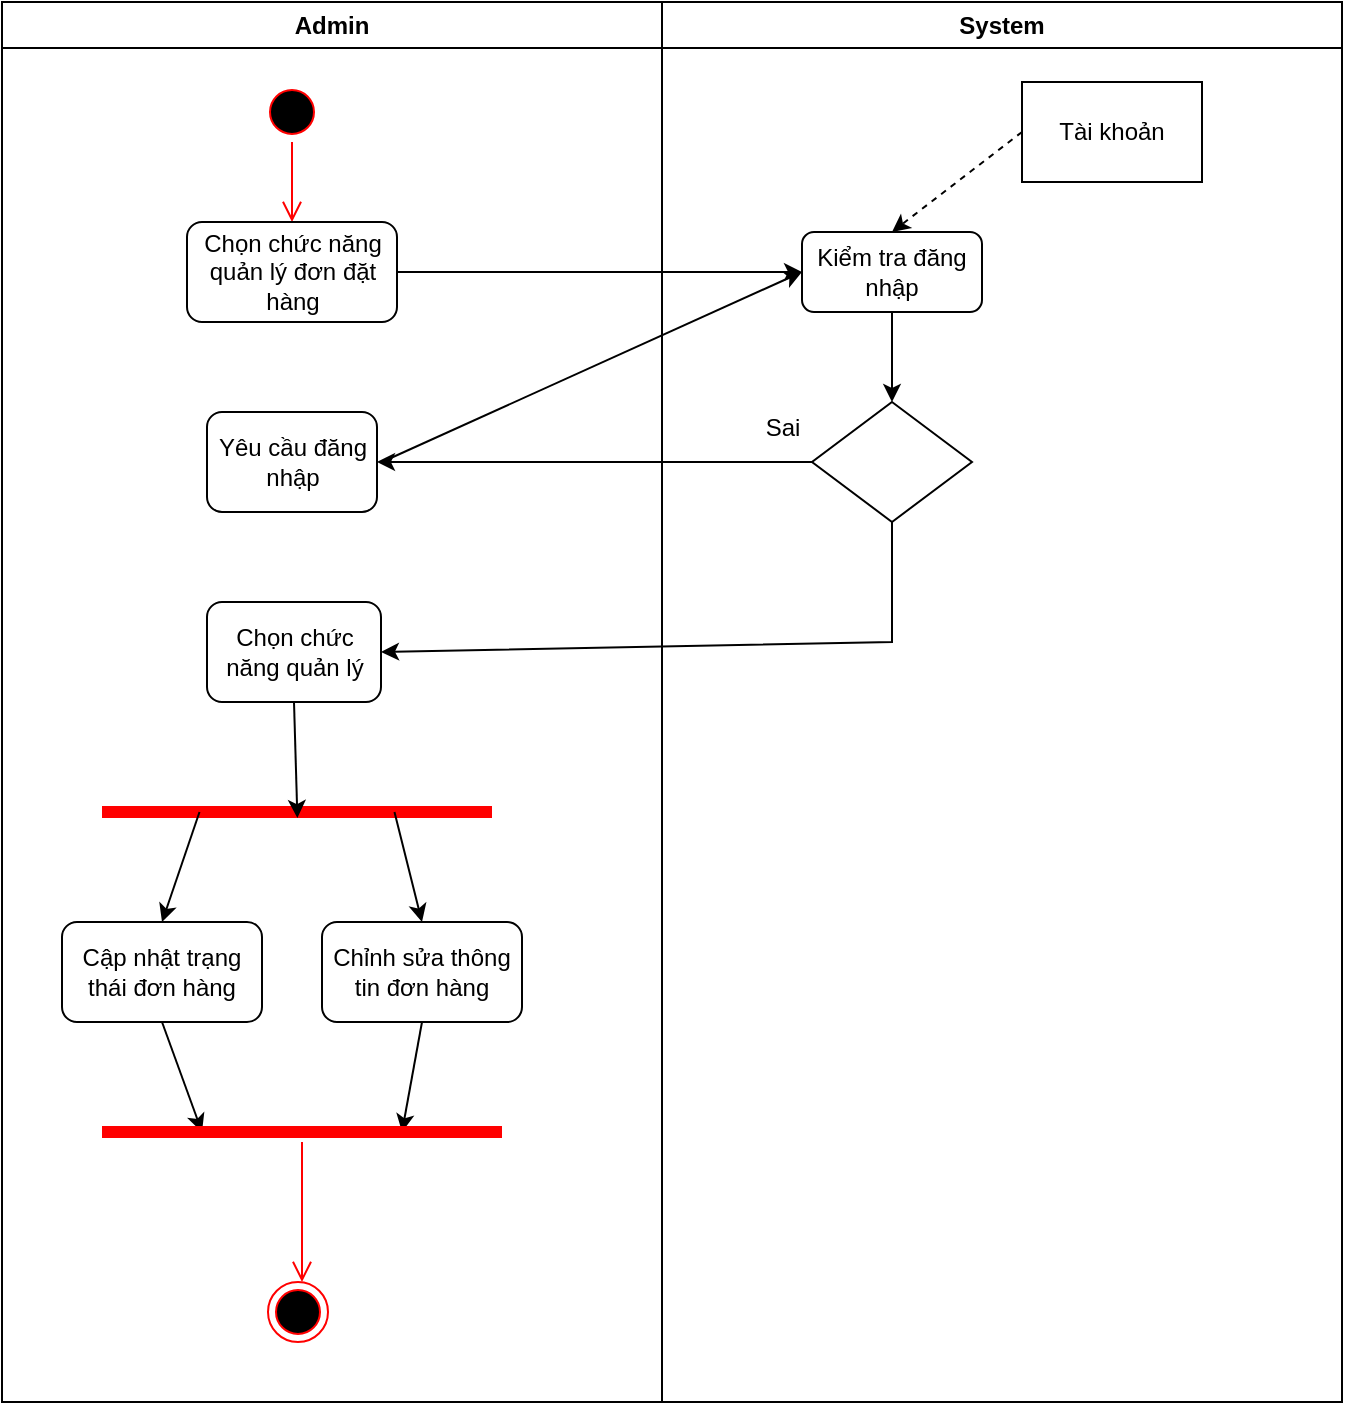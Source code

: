 <mxfile version="26.0.16">
  <diagram name="Page-1" id="e7e014a7-5840-1c2e-5031-d8a46d1fe8dd">
    <mxGraphModel dx="1391" dy="686" grid="1" gridSize="10" guides="1" tooltips="1" connect="1" arrows="1" fold="1" page="1" pageScale="1" pageWidth="1169" pageHeight="826" background="none" math="0" shadow="0">
      <root>
        <mxCell id="0" />
        <mxCell id="1" parent="0" />
        <mxCell id="KLnUujt1nT2IAc9DffuR-41" value="Admin" style="swimlane;whiteSpace=wrap" vertex="1" parent="1">
          <mxGeometry x="290" y="120" width="330" height="700" as="geometry" />
        </mxCell>
        <mxCell id="KLnUujt1nT2IAc9DffuR-44" value="" style="ellipse;html=1;shape=startState;fillColor=#000000;strokeColor=#ff0000;" vertex="1" parent="KLnUujt1nT2IAc9DffuR-41">
          <mxGeometry x="130" y="40" width="30" height="30" as="geometry" />
        </mxCell>
        <mxCell id="KLnUujt1nT2IAc9DffuR-45" value="" style="edgeStyle=orthogonalEdgeStyle;html=1;verticalAlign=bottom;endArrow=open;endSize=8;strokeColor=#ff0000;rounded=0;" edge="1" source="KLnUujt1nT2IAc9DffuR-44" parent="KLnUujt1nT2IAc9DffuR-41">
          <mxGeometry relative="1" as="geometry">
            <mxPoint x="145" y="110" as="targetPoint" />
          </mxGeometry>
        </mxCell>
        <mxCell id="KLnUujt1nT2IAc9DffuR-46" value="Chọn chức năng quản lý đơn đặt hàng" style="rounded=1;whiteSpace=wrap;html=1;" vertex="1" parent="KLnUujt1nT2IAc9DffuR-41">
          <mxGeometry x="92.5" y="110" width="105" height="50" as="geometry" />
        </mxCell>
        <mxCell id="KLnUujt1nT2IAc9DffuR-47" value="" style="endArrow=classic;html=1;rounded=0;exitX=1;exitY=0.5;exitDx=0;exitDy=0;" edge="1" parent="KLnUujt1nT2IAc9DffuR-41" source="KLnUujt1nT2IAc9DffuR-46">
          <mxGeometry width="50" height="50" relative="1" as="geometry">
            <mxPoint x="250" y="180" as="sourcePoint" />
            <mxPoint x="400" y="135" as="targetPoint" />
          </mxGeometry>
        </mxCell>
        <mxCell id="KLnUujt1nT2IAc9DffuR-55" value="Yêu cầu đăng nhập" style="rounded=1;whiteSpace=wrap;html=1;" vertex="1" parent="KLnUujt1nT2IAc9DffuR-41">
          <mxGeometry x="102.5" y="205" width="85" height="50" as="geometry" />
        </mxCell>
        <mxCell id="KLnUujt1nT2IAc9DffuR-58" value="" style="endArrow=classic;html=1;rounded=0;entryX=0;entryY=0.5;entryDx=0;entryDy=0;" edge="1" parent="KLnUujt1nT2IAc9DffuR-41" target="KLnUujt1nT2IAc9DffuR-48">
          <mxGeometry width="50" height="50" relative="1" as="geometry">
            <mxPoint x="190" y="230" as="sourcePoint" />
            <mxPoint x="270" y="170" as="targetPoint" />
          </mxGeometry>
        </mxCell>
        <mxCell id="KLnUujt1nT2IAc9DffuR-60" value="" style="shape=line;html=1;strokeWidth=6;strokeColor=#ff0000;" vertex="1" parent="KLnUujt1nT2IAc9DffuR-41">
          <mxGeometry x="50" y="400" width="195" height="10" as="geometry" />
        </mxCell>
        <mxCell id="KLnUujt1nT2IAc9DffuR-62" value="Chọn chức năng quản lý" style="rounded=1;whiteSpace=wrap;html=1;" vertex="1" parent="KLnUujt1nT2IAc9DffuR-41">
          <mxGeometry x="102.5" y="300" width="87" height="50" as="geometry" />
        </mxCell>
        <mxCell id="KLnUujt1nT2IAc9DffuR-63" value="" style="endArrow=classic;html=1;rounded=0;exitX=0.5;exitY=1;exitDx=0;exitDy=0;entryX=0.501;entryY=0.803;entryDx=0;entryDy=0;entryPerimeter=0;" edge="1" parent="KLnUujt1nT2IAc9DffuR-41" source="KLnUujt1nT2IAc9DffuR-62" target="KLnUujt1nT2IAc9DffuR-60">
          <mxGeometry width="50" height="50" relative="1" as="geometry">
            <mxPoint x="110" y="430" as="sourcePoint" />
            <mxPoint x="160" y="380" as="targetPoint" />
          </mxGeometry>
        </mxCell>
        <mxCell id="KLnUujt1nT2IAc9DffuR-64" value="" style="endArrow=classic;html=1;rounded=0;exitX=0.25;exitY=0.5;exitDx=0;exitDy=0;exitPerimeter=0;entryX=0.5;entryY=0;entryDx=0;entryDy=0;" edge="1" parent="KLnUujt1nT2IAc9DffuR-41" source="KLnUujt1nT2IAc9DffuR-60" target="KLnUujt1nT2IAc9DffuR-66">
          <mxGeometry width="50" height="50" relative="1" as="geometry">
            <mxPoint x="50" y="540" as="sourcePoint" />
            <mxPoint x="100" y="460" as="targetPoint" />
          </mxGeometry>
        </mxCell>
        <mxCell id="KLnUujt1nT2IAc9DffuR-65" value="" style="endArrow=classic;html=1;rounded=0;exitX=0.75;exitY=0.5;exitDx=0;exitDy=0;exitPerimeter=0;entryX=0.5;entryY=0;entryDx=0;entryDy=0;" edge="1" parent="KLnUujt1nT2IAc9DffuR-41" source="KLnUujt1nT2IAc9DffuR-60" target="KLnUujt1nT2IAc9DffuR-67">
          <mxGeometry width="50" height="50" relative="1" as="geometry">
            <mxPoint x="190" y="510" as="sourcePoint" />
            <mxPoint x="190" y="460" as="targetPoint" />
          </mxGeometry>
        </mxCell>
        <mxCell id="KLnUujt1nT2IAc9DffuR-66" value="Cập nhật trạng thái đơn hàng" style="rounded=1;whiteSpace=wrap;html=1;" vertex="1" parent="KLnUujt1nT2IAc9DffuR-41">
          <mxGeometry x="30" y="460" width="100" height="50" as="geometry" />
        </mxCell>
        <mxCell id="KLnUujt1nT2IAc9DffuR-67" value="Chỉnh sửa thông tin đơn hàng" style="rounded=1;whiteSpace=wrap;html=1;" vertex="1" parent="KLnUujt1nT2IAc9DffuR-41">
          <mxGeometry x="160" y="460" width="100" height="50" as="geometry" />
        </mxCell>
        <mxCell id="KLnUujt1nT2IAc9DffuR-68" value="" style="endArrow=classic;html=1;rounded=0;exitX=0.5;exitY=1;exitDx=0;exitDy=0;entryX=0.25;entryY=0.5;entryDx=0;entryDy=0;entryPerimeter=0;" edge="1" parent="KLnUujt1nT2IAc9DffuR-41" source="KLnUujt1nT2IAc9DffuR-66" target="KLnUujt1nT2IAc9DffuR-70">
          <mxGeometry width="50" height="50" relative="1" as="geometry">
            <mxPoint x="50" y="580" as="sourcePoint" />
            <mxPoint x="90" y="560" as="targetPoint" />
          </mxGeometry>
        </mxCell>
        <mxCell id="KLnUujt1nT2IAc9DffuR-69" value="" style="endArrow=classic;html=1;rounded=0;exitX=0.5;exitY=1;exitDx=0;exitDy=0;entryX=0.75;entryY=0.5;entryDx=0;entryDy=0;entryPerimeter=0;" edge="1" parent="KLnUujt1nT2IAc9DffuR-41" source="KLnUujt1nT2IAc9DffuR-67" target="KLnUujt1nT2IAc9DffuR-70">
          <mxGeometry width="50" height="50" relative="1" as="geometry">
            <mxPoint x="170" y="580" as="sourcePoint" />
            <mxPoint x="190" y="560" as="targetPoint" />
          </mxGeometry>
        </mxCell>
        <mxCell id="KLnUujt1nT2IAc9DffuR-70" value="" style="shape=line;html=1;strokeWidth=6;strokeColor=#ff0000;" vertex="1" parent="KLnUujt1nT2IAc9DffuR-41">
          <mxGeometry x="50" y="560" width="200" height="10" as="geometry" />
        </mxCell>
        <mxCell id="KLnUujt1nT2IAc9DffuR-71" value="" style="edgeStyle=orthogonalEdgeStyle;html=1;verticalAlign=bottom;endArrow=open;endSize=8;strokeColor=#ff0000;rounded=0;" edge="1" source="KLnUujt1nT2IAc9DffuR-70" parent="KLnUujt1nT2IAc9DffuR-41">
          <mxGeometry relative="1" as="geometry">
            <mxPoint x="150" y="640" as="targetPoint" />
          </mxGeometry>
        </mxCell>
        <mxCell id="KLnUujt1nT2IAc9DffuR-72" value="" style="ellipse;html=1;shape=endState;fillColor=#000000;strokeColor=#ff0000;" vertex="1" parent="KLnUujt1nT2IAc9DffuR-41">
          <mxGeometry x="133" y="640" width="30" height="30" as="geometry" />
        </mxCell>
        <mxCell id="KLnUujt1nT2IAc9DffuR-43" value="System" style="swimlane;whiteSpace=wrap" vertex="1" parent="1">
          <mxGeometry x="620" y="120" width="340" height="700" as="geometry" />
        </mxCell>
        <mxCell id="KLnUujt1nT2IAc9DffuR-48" value="Kiểm tra đăng nhập" style="rounded=1;whiteSpace=wrap;html=1;" vertex="1" parent="KLnUujt1nT2IAc9DffuR-43">
          <mxGeometry x="70" y="115" width="90" height="40" as="geometry" />
        </mxCell>
        <mxCell id="KLnUujt1nT2IAc9DffuR-50" value="Tài khoản" style="rounded=0;whiteSpace=wrap;html=1;" vertex="1" parent="KLnUujt1nT2IAc9DffuR-43">
          <mxGeometry x="180" y="40" width="90" height="50" as="geometry" />
        </mxCell>
        <mxCell id="KLnUujt1nT2IAc9DffuR-51" value="" style="html=1;labelBackgroundColor=#ffffff;startArrow=none;startFill=0;startSize=6;endArrow=classic;endFill=1;endSize=6;jettySize=auto;orthogonalLoop=1;strokeWidth=1;dashed=1;fontSize=14;rounded=0;entryX=0.5;entryY=0;entryDx=0;entryDy=0;exitX=0;exitY=0.5;exitDx=0;exitDy=0;" edge="1" parent="KLnUujt1nT2IAc9DffuR-43" source="KLnUujt1nT2IAc9DffuR-50" target="KLnUujt1nT2IAc9DffuR-48">
          <mxGeometry width="60" height="60" relative="1" as="geometry">
            <mxPoint x="40" y="120" as="sourcePoint" />
            <mxPoint x="100" y="60" as="targetPoint" />
          </mxGeometry>
        </mxCell>
        <mxCell id="KLnUujt1nT2IAc9DffuR-52" value="" style="endArrow=classic;html=1;rounded=0;exitX=0.5;exitY=1;exitDx=0;exitDy=0;entryX=0.5;entryY=0;entryDx=0;entryDy=0;" edge="1" parent="KLnUujt1nT2IAc9DffuR-43" source="KLnUujt1nT2IAc9DffuR-48" target="KLnUujt1nT2IAc9DffuR-53">
          <mxGeometry width="50" height="50" relative="1" as="geometry">
            <mxPoint x="70" y="260" as="sourcePoint" />
            <mxPoint x="110" y="210" as="targetPoint" />
          </mxGeometry>
        </mxCell>
        <mxCell id="KLnUujt1nT2IAc9DffuR-53" value="" style="rhombus;whiteSpace=wrap;html=1;" vertex="1" parent="KLnUujt1nT2IAc9DffuR-43">
          <mxGeometry x="75" y="200" width="80" height="60" as="geometry" />
        </mxCell>
        <mxCell id="KLnUujt1nT2IAc9DffuR-56" value="" style="endArrow=classic;html=1;rounded=0;entryX=1;entryY=0.5;entryDx=0;entryDy=0;exitX=0;exitY=0.5;exitDx=0;exitDy=0;" edge="1" parent="1" source="KLnUujt1nT2IAc9DffuR-53" target="KLnUujt1nT2IAc9DffuR-55">
          <mxGeometry width="50" height="50" relative="1" as="geometry">
            <mxPoint x="480" y="410" as="sourcePoint" />
            <mxPoint x="530" y="360" as="targetPoint" />
          </mxGeometry>
        </mxCell>
        <mxCell id="KLnUujt1nT2IAc9DffuR-57" value="Sai" style="text;html=1;align=center;verticalAlign=middle;resizable=0;points=[];autosize=1;strokeColor=none;fillColor=none;" vertex="1" parent="1">
          <mxGeometry x="660" y="318" width="40" height="30" as="geometry" />
        </mxCell>
        <mxCell id="KLnUujt1nT2IAc9DffuR-59" value="" style="endArrow=classic;html=1;rounded=0;exitX=0.5;exitY=1;exitDx=0;exitDy=0;entryX=1;entryY=0.5;entryDx=0;entryDy=0;" edge="1" parent="1" source="KLnUujt1nT2IAc9DffuR-53" target="KLnUujt1nT2IAc9DffuR-62">
          <mxGeometry width="50" height="50" relative="1" as="geometry">
            <mxPoint x="710" y="450" as="sourcePoint" />
            <mxPoint x="735" y="430" as="targetPoint" />
            <Array as="points">
              <mxPoint x="735" y="440" />
            </Array>
          </mxGeometry>
        </mxCell>
      </root>
    </mxGraphModel>
  </diagram>
</mxfile>

